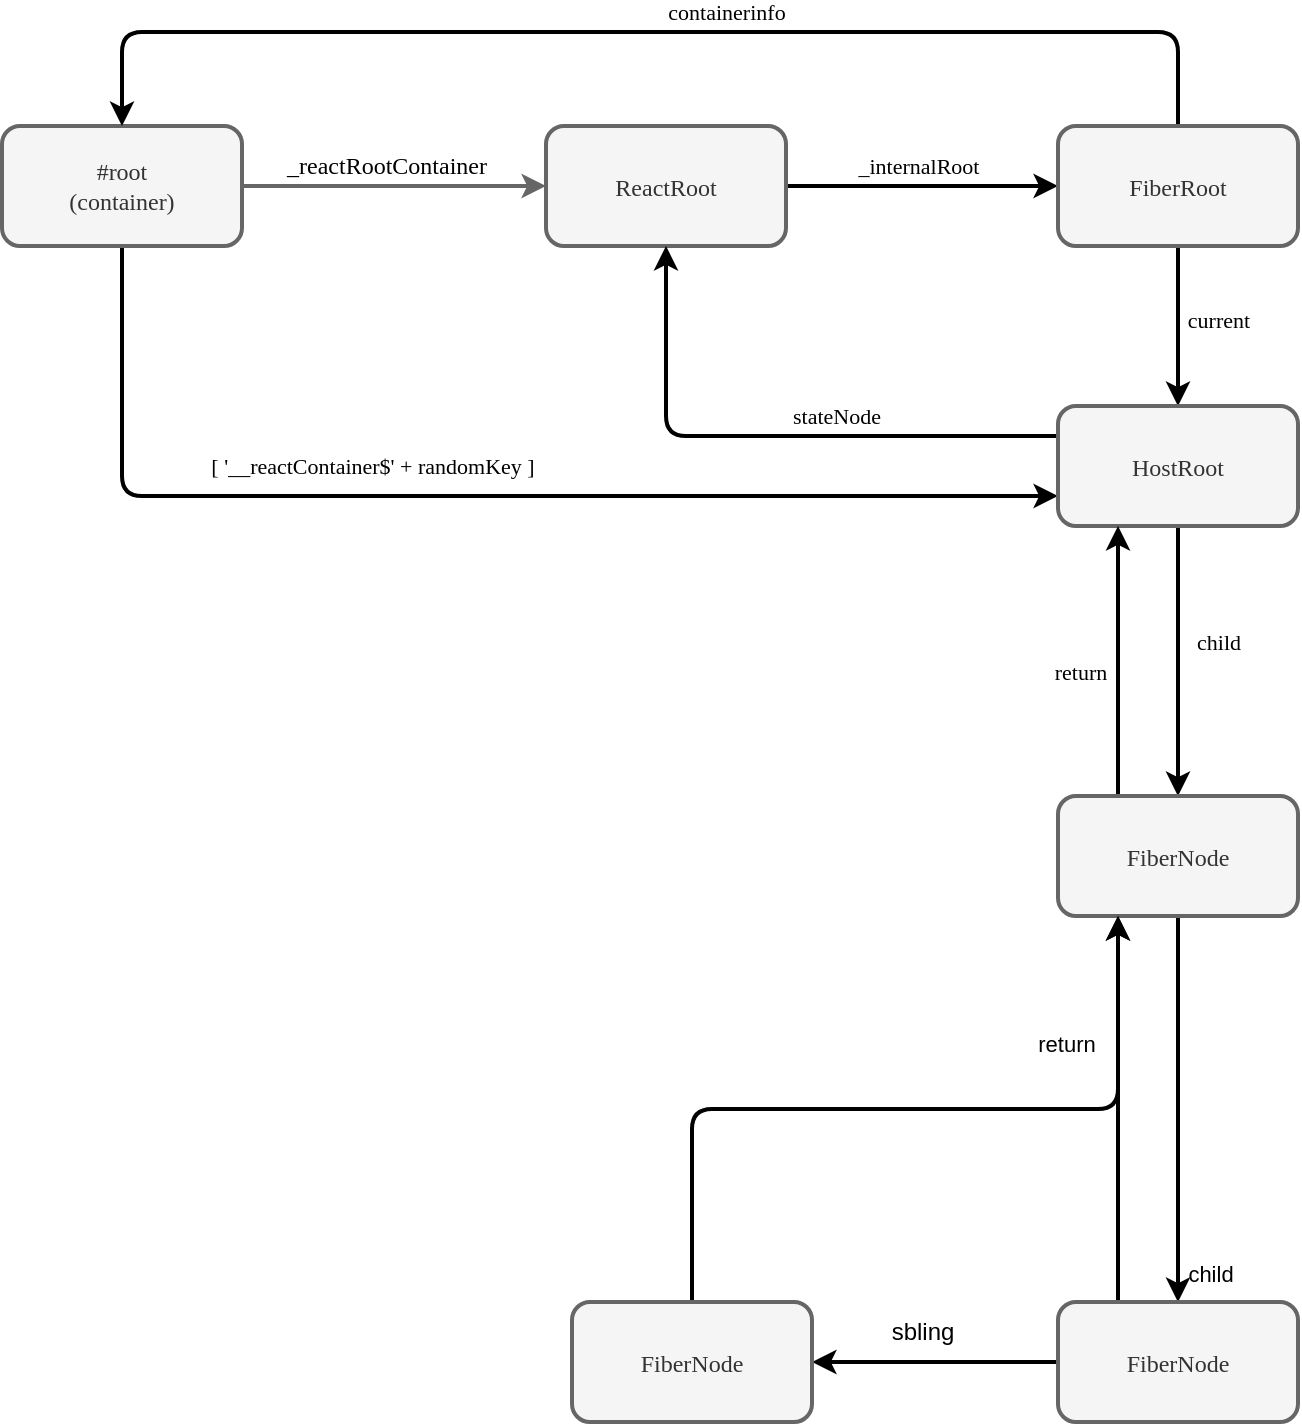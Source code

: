 <mxfile version="13.1.3" pages="3">
    <diagram id="6hGFLwfOUW9BJ-s0fimq" name="RenderTree">
        <mxGraphModel dx="1007" dy="702" grid="0" gridSize="10" guides="1" tooltips="1" connect="1" arrows="1" fold="1" page="0" pageScale="1" pageWidth="827" pageHeight="1169" background="#ffffff" math="0" shadow="0">
            <root>
                <mxCell id="0"/>
                <mxCell id="1" parent="0"/>
                <mxCell id="5" value="" style="edgeStyle=orthogonalEdgeStyle;rounded=1;orthogonalLoop=1;jettySize=auto;html=1;fillColor=#f5f5f5;strokeColor=#666666;strokeWidth=2;fontFamily=Comic Sans MS;" parent="1" source="2" target="3" edge="1">
                    <mxGeometry relative="1" as="geometry">
                        <mxPoint x="320" y="150" as="targetPoint"/>
                    </mxGeometry>
                </mxCell>
                <mxCell id="6" value="&lt;span style=&quot;font-size: 12px&quot;&gt;_reactRootContainer&lt;/span&gt;" style="edgeLabel;html=1;align=center;verticalAlign=middle;resizable=0;points=[];labelBackgroundColor=none;fontColor=#000000;fontFamily=Comic Sans MS;" parent="5" vertex="1" connectable="0">
                    <mxGeometry x="-0.05" y="-2" relative="1" as="geometry">
                        <mxPoint y="-12" as="offset"/>
                    </mxGeometry>
                </mxCell>
                <mxCell id="26" style="edgeStyle=orthogonalEdgeStyle;rounded=1;orthogonalLoop=1;jettySize=auto;html=1;exitX=0.5;exitY=1;exitDx=0;exitDy=0;entryX=0;entryY=0.75;entryDx=0;entryDy=0;strokeWidth=2;strokeColor=#000000;fontFamily=Comic Sans MS;" parent="1" source="2" target="17" edge="1">
                    <mxGeometry relative="1" as="geometry"/>
                </mxCell>
                <mxCell id="27" value="[ '__reactContainer$' + randomKey ]" style="edgeLabel;html=1;align=center;verticalAlign=middle;resizable=0;points=[];labelBackgroundColor=none;fontColor=#000000;fontFamily=Comic Sans MS;" parent="26" vertex="1" connectable="0">
                    <mxGeometry x="-0.279" y="2" relative="1" as="geometry">
                        <mxPoint x="36" y="-13" as="offset"/>
                    </mxGeometry>
                </mxCell>
                <mxCell id="2" value="#root&lt;br&gt;(container)" style="rounded=1;whiteSpace=wrap;html=1;strokeWidth=2;fillColor=#f5f5f5;strokeColor=#666666;fontColor=#333333;fontFamily=Comic Sans MS;" parent="1" vertex="1">
                    <mxGeometry x="-120" y="120" width="120" height="60" as="geometry"/>
                </mxCell>
                <mxCell id="9" value="" style="edgeStyle=orthogonalEdgeStyle;rounded=1;orthogonalLoop=1;jettySize=auto;html=1;strokeWidth=2;strokeColor=#000000;fontFamily=Comic Sans MS;" parent="1" source="3" target="8" edge="1">
                    <mxGeometry relative="1" as="geometry"/>
                </mxCell>
                <mxCell id="10" value="_internalRoot" style="edgeLabel;html=1;align=center;verticalAlign=middle;resizable=0;points=[];labelBackgroundColor=none;fontColor=#000000;fontFamily=Comic Sans MS;" parent="9" vertex="1" connectable="0">
                    <mxGeometry x="-0.11" y="-3" relative="1" as="geometry">
                        <mxPoint x="5" y="-13" as="offset"/>
                    </mxGeometry>
                </mxCell>
                <mxCell id="3" value="&lt;div style=&quot;line-height: 30px&quot;&gt;&lt;span&gt;ReactRoot&lt;/span&gt;&lt;br&gt;&lt;/div&gt;" style="rounded=1;whiteSpace=wrap;html=1;strokeWidth=2;fillColor=#f5f5f5;strokeColor=#666666;fontColor=#333333;fontFamily=Comic Sans MS;" parent="1" vertex="1">
                    <mxGeometry x="152" y="120" width="120" height="60" as="geometry"/>
                </mxCell>
                <mxCell id="14" value="" style="edgeStyle=orthogonalEdgeStyle;rounded=1;orthogonalLoop=1;jettySize=auto;html=1;entryX=0.5;entryY=0;entryDx=0;entryDy=0;exitX=0.5;exitY=0;exitDx=0;exitDy=0;strokeWidth=2;strokeColor=#000000;fontFamily=Comic Sans MS;" parent="1" source="8" target="2" edge="1">
                    <mxGeometry relative="1" as="geometry">
                        <mxPoint x="580" y="40" as="targetPoint"/>
                        <Array as="points">
                            <mxPoint x="468" y="73"/>
                            <mxPoint x="-60" y="73"/>
                        </Array>
                    </mxGeometry>
                </mxCell>
                <mxCell id="16" value="containerinfo" style="edgeLabel;html=1;align=center;verticalAlign=middle;resizable=0;points=[];labelBackgroundColor=none;fontColor=#000000;fontFamily=Comic Sans MS;" parent="14" vertex="1" connectable="0">
                    <mxGeometry x="-0.12" y="1" relative="1" as="geometry">
                        <mxPoint y="-11" as="offset"/>
                    </mxGeometry>
                </mxCell>
                <mxCell id="18" value="" style="edgeStyle=orthogonalEdgeStyle;rounded=1;orthogonalLoop=1;jettySize=auto;html=1;strokeWidth=2;strokeColor=#000000;fontFamily=Comic Sans MS;" parent="1" source="8" target="17" edge="1">
                    <mxGeometry relative="1" as="geometry"/>
                </mxCell>
                <mxCell id="19" value="current" style="edgeLabel;html=1;align=center;verticalAlign=middle;resizable=0;points=[];labelBackgroundColor=none;fontColor=#000000;fontFamily=Comic Sans MS;" parent="18" vertex="1" connectable="0">
                    <mxGeometry x="-0.075" y="1" relative="1" as="geometry">
                        <mxPoint x="19" as="offset"/>
                    </mxGeometry>
                </mxCell>
                <mxCell id="8" value="&lt;div style=&quot;line-height: 30px&quot;&gt;FiberRoot&lt;/div&gt;" style="rounded=1;whiteSpace=wrap;html=1;strokeWidth=2;fillColor=#f5f5f5;strokeColor=#666666;fontColor=#333333;fontFamily=Comic Sans MS;" parent="1" vertex="1">
                    <mxGeometry x="408" y="120" width="120" height="60" as="geometry"/>
                </mxCell>
                <mxCell id="21" style="edgeStyle=orthogonalEdgeStyle;rounded=1;orthogonalLoop=1;jettySize=auto;html=1;exitX=0;exitY=0.25;exitDx=0;exitDy=0;entryX=0.5;entryY=1;entryDx=0;entryDy=0;strokeWidth=2;strokeColor=#000000;fontFamily=Comic Sans MS;" parent="1" source="17" target="3" edge="1">
                    <mxGeometry relative="1" as="geometry"/>
                </mxCell>
                <mxCell id="22" value="stateNode" style="edgeLabel;html=1;align=center;verticalAlign=middle;resizable=0;points=[];labelBackgroundColor=none;fontColor=#000000;fontFamily=Comic Sans MS;" parent="21" vertex="1" connectable="0">
                    <mxGeometry x="-0.238" y="-2" relative="1" as="geometry">
                        <mxPoint y="-8" as="offset"/>
                    </mxGeometry>
                </mxCell>
                <mxCell id="24" value="" style="edgeStyle=orthogonalEdgeStyle;rounded=1;orthogonalLoop=1;jettySize=auto;html=1;strokeWidth=2;strokeColor=#000000;fontFamily=Comic Sans MS;" parent="1" source="17" target="23" edge="1">
                    <mxGeometry relative="1" as="geometry"/>
                </mxCell>
                <mxCell id="25" value="child" style="edgeLabel;html=1;align=center;verticalAlign=middle;resizable=0;points=[];labelBackgroundColor=none;fontColor=#000000;fontFamily=Comic Sans MS;" parent="24" vertex="1" connectable="0">
                    <mxGeometry x="-0.15" y="1" relative="1" as="geometry">
                        <mxPoint x="19" as="offset"/>
                    </mxGeometry>
                </mxCell>
                <mxCell id="17" value="&lt;div style=&quot;line-height: 30px&quot;&gt;HostRoot&lt;/div&gt;" style="rounded=1;whiteSpace=wrap;html=1;strokeWidth=2;fillColor=#f5f5f5;strokeColor=#666666;fontColor=#333333;fontFamily=Comic Sans MS;" parent="1" vertex="1">
                    <mxGeometry x="408" y="260" width="120" height="60" as="geometry"/>
                </mxCell>
                <mxCell id="33" value="return" style="edgeStyle=orthogonalEdgeStyle;orthogonalLoop=1;jettySize=auto;html=1;exitX=0.25;exitY=0;exitDx=0;exitDy=0;entryX=0.25;entryY=1;entryDx=0;entryDy=0;fontFamily=Comic Sans MS;strokeColor=#000000;fontColor=#000000;fillColor=none;gradientColor=none;labelBackgroundColor=none;strokeWidth=2;" parent="1" source="23" target="17" edge="1">
                    <mxGeometry x="-0.075" y="19" relative="1" as="geometry">
                        <mxPoint as="offset"/>
                    </mxGeometry>
                </mxCell>
                <mxCell id="50" style="edgeStyle=orthogonalEdgeStyle;rounded=1;orthogonalLoop=1;jettySize=auto;html=1;exitX=0.5;exitY=1;exitDx=0;exitDy=0;entryX=0.5;entryY=0;entryDx=0;entryDy=0;strokeColor=#000000;strokeWidth=2;fontColor=#000000;" parent="1" source="23" target="49" edge="1">
                    <mxGeometry relative="1" as="geometry"/>
                </mxCell>
                <mxCell id="51" value="child" style="edgeLabel;html=1;align=center;verticalAlign=middle;resizable=0;points=[];fontColor=#000000;labelBackgroundColor=none;" parent="50" vertex="1" connectable="0">
                    <mxGeometry x="0.308" y="-1" relative="1" as="geometry">
                        <mxPoint x="17" y="52.41" as="offset"/>
                    </mxGeometry>
                </mxCell>
                <mxCell id="23" value="&lt;div style=&quot;line-height: 30px&quot;&gt;FiberNode&lt;/div&gt;" style="rounded=1;whiteSpace=wrap;html=1;strokeWidth=2;fillColor=#f5f5f5;strokeColor=#666666;fontColor=#333333;fontFamily=Comic Sans MS;" parent="1" vertex="1">
                    <mxGeometry x="408" y="455" width="120" height="60" as="geometry"/>
                </mxCell>
                <mxCell id="52" style="edgeStyle=orthogonalEdgeStyle;rounded=1;orthogonalLoop=1;jettySize=auto;html=1;exitX=0.25;exitY=0;exitDx=0;exitDy=0;entryX=0.25;entryY=1;entryDx=0;entryDy=0;strokeColor=#000000;strokeWidth=2;fontColor=#000000;" parent="1" source="49" target="23" edge="1">
                    <mxGeometry relative="1" as="geometry"/>
                </mxCell>
                <mxCell id="53" value="&lt;span style=&quot;background-color: rgb(255 , 255 , 255)&quot;&gt;return&lt;/span&gt;" style="edgeLabel;html=1;align=center;verticalAlign=middle;resizable=0;points=[];fontColor=#000000;" parent="52" vertex="1" connectable="0">
                    <mxGeometry x="-0.12" y="2" relative="1" as="geometry">
                        <mxPoint x="-24" y="-44.29" as="offset"/>
                    </mxGeometry>
                </mxCell>
                <mxCell id="55" value="" style="edgeStyle=orthogonalEdgeStyle;rounded=1;orthogonalLoop=1;jettySize=auto;html=1;strokeColor=#000000;strokeWidth=2;fontColor=#000000;" parent="1" source="49" target="54" edge="1">
                    <mxGeometry relative="1" as="geometry"/>
                </mxCell>
                <mxCell id="49" value="&lt;div style=&quot;line-height: 30px&quot;&gt;FiberNode&lt;/div&gt;" style="rounded=1;whiteSpace=wrap;html=1;strokeWidth=2;fillColor=#f5f5f5;strokeColor=#666666;fontColor=#333333;fontFamily=Comic Sans MS;" parent="1" vertex="1">
                    <mxGeometry x="408" y="708" width="120" height="60" as="geometry"/>
                </mxCell>
                <mxCell id="4NaioDf9YOaBLqnRRTNc-61" style="edgeStyle=orthogonalEdgeStyle;rounded=1;orthogonalLoop=1;jettySize=auto;html=1;exitX=0.5;exitY=0;exitDx=0;exitDy=0;entryX=0.25;entryY=1;entryDx=0;entryDy=0;strokeColor=#000000;strokeWidth=2;fontColor=#000000;" parent="1" source="54" target="23" edge="1">
                    <mxGeometry relative="1" as="geometry"/>
                </mxCell>
                <mxCell id="54" value="&lt;div style=&quot;line-height: 30px&quot;&gt;FiberNode&lt;/div&gt;" style="rounded=1;whiteSpace=wrap;html=1;strokeWidth=2;fillColor=#f5f5f5;strokeColor=#666666;fontColor=#333333;fontFamily=Comic Sans MS;" parent="1" vertex="1">
                    <mxGeometry x="165" y="708" width="120" height="60" as="geometry"/>
                </mxCell>
                <mxCell id="57" value="sbling" style="text;html=1;align=center;verticalAlign=middle;resizable=0;points=[];autosize=1;fontColor=#000000;" parent="1" vertex="1">
                    <mxGeometry x="319" y="714" width="41" height="18" as="geometry"/>
                </mxCell>
            </root>
        </mxGraphModel>
    </diagram>
    <diagram id="0tY4MHHX2nLIpk0cgm83" name="FiberNode">
        <mxGraphModel dx="607" dy="702" grid="0" gridSize="10" guides="1" tooltips="1" connect="1" arrows="1" fold="1" page="1" pageScale="1" pageWidth="827" pageHeight="1169" background="#ffffff" math="0" shadow="0">
            <root>
                <mxCell id="LTrPtRoPb31OrSVYZwRd-0"/>
                <mxCell id="LTrPtRoPb31OrSVYZwRd-1" parent="LTrPtRoPb31OrSVYZwRd-0"/>
                <mxCell id="1Sfmo3MfynGNBdfbKKN7-1" value="" style="edgeStyle=orthogonalEdgeStyle;rounded=1;orthogonalLoop=1;jettySize=auto;html=1;fontFamily=Comic Sans MS;strokeColor=#000000;strokeWidth=2;exitX=1;exitY=0.75;exitDx=0;exitDy=0;entryX=0;entryY=0.75;entryDx=0;entryDy=0;" parent="LTrPtRoPb31OrSVYZwRd-1" source="1Sfmo3MfynGNBdfbKKN7-10" target="1Sfmo3MfynGNBdfbKKN7-20" edge="1">
                    <mxGeometry relative="1" as="geometry"/>
                </mxCell>
                <mxCell id="1Sfmo3MfynGNBdfbKKN7-2" value="stateNode" style="edgeLabel;html=1;align=center;verticalAlign=middle;resizable=0;points=[];fontFamily=Comic Sans MS;fontColor=#000000;labelBackgroundColor=none;" parent="1Sfmo3MfynGNBdfbKKN7-1" vertex="1" connectable="0">
                    <mxGeometry x="-0.03" y="2" relative="1" as="geometry">
                        <mxPoint y="-8" as="offset"/>
                    </mxGeometry>
                </mxCell>
                <mxCell id="1Sfmo3MfynGNBdfbKKN7-3" value="type" style="edgeStyle=orthogonalEdgeStyle;orthogonalLoop=1;jettySize=auto;html=1;labelBackgroundColor=none;strokeColor=#000000;strokeWidth=2;fontFamily=Comic Sans MS;fontColor=#000000;entryX=1;entryY=0.5;entryDx=0;entryDy=0;" parent="LTrPtRoPb31OrSVYZwRd-1" source="1Sfmo3MfynGNBdfbKKN7-10" target="1Sfmo3MfynGNBdfbKKN7-16" edge="1">
                    <mxGeometry x="0.637" y="-12" relative="1" as="geometry">
                        <Array as="points">
                            <mxPoint x="468" y="531"/>
                        </Array>
                        <mxPoint x="-1" as="offset"/>
                    </mxGeometry>
                </mxCell>
                <mxCell id="1Sfmo3MfynGNBdfbKKN7-4" value="" style="edgeStyle=orthogonalEdgeStyle;rounded=1;orthogonalLoop=1;jettySize=auto;html=1;strokeColor=#000000;strokeWidth=2;exitX=1;exitY=0.75;exitDx=0;exitDy=0;" parent="LTrPtRoPb31OrSVYZwRd-1" source="1Sfmo3MfynGNBdfbKKN7-10" target="1Sfmo3MfynGNBdfbKKN7-15" edge="1">
                    <mxGeometry relative="1" as="geometry">
                        <Array as="points">
                            <mxPoint x="562" y="445"/>
                            <mxPoint x="562" y="611"/>
                        </Array>
                    </mxGeometry>
                </mxCell>
                <mxCell id="1Sfmo3MfynGNBdfbKKN7-5" value="memizedState" style="edgeLabel;html=1;align=center;verticalAlign=middle;resizable=0;points=[];fontColor=#000000;labelBackgroundColor=none;" parent="1Sfmo3MfynGNBdfbKKN7-4" vertex="1" connectable="0">
                    <mxGeometry x="-0.286" y="60" relative="1" as="geometry">
                        <mxPoint y="-7" as="offset"/>
                    </mxGeometry>
                </mxCell>
                <mxCell id="1Sfmo3MfynGNBdfbKKN7-6" value="" style="edgeStyle=orthogonalEdgeStyle;rounded=1;orthogonalLoop=1;jettySize=auto;html=1;strokeColor=#000000;strokeWidth=2;fontColor=#000000;entryX=1;entryY=0.25;entryDx=0;entryDy=0;exitX=0;exitY=0.25;exitDx=0;exitDy=0;" parent="LTrPtRoPb31OrSVYZwRd-1" source="1Sfmo3MfynGNBdfbKKN7-10" target="1Sfmo3MfynGNBdfbKKN7-14" edge="1">
                    <mxGeometry relative="1" as="geometry"/>
                </mxCell>
                <mxCell id="1Sfmo3MfynGNBdfbKKN7-7" value="alternate" style="edgeLabel;html=1;align=center;verticalAlign=middle;resizable=0;points=[];fontColor=#000000;labelBackgroundColor=none;" parent="1Sfmo3MfynGNBdfbKKN7-6" vertex="1" connectable="0">
                    <mxGeometry x="0.04" relative="1" as="geometry">
                        <mxPoint y="-14" as="offset"/>
                    </mxGeometry>
                </mxCell>
                <mxCell id="1Sfmo3MfynGNBdfbKKN7-8" style="edgeStyle=orthogonalEdgeStyle;rounded=1;orthogonalLoop=1;jettySize=auto;html=1;exitX=1;exitY=0.75;exitDx=0;exitDy=0;entryX=0;entryY=0.5;entryDx=0;entryDy=0;strokeColor=#000000;strokeWidth=2;fontColor=#000000;" parent="LTrPtRoPb31OrSVYZwRd-1" source="1Sfmo3MfynGNBdfbKKN7-10" target="1Sfmo3MfynGNBdfbKKN7-22" edge="1">
                    <mxGeometry relative="1" as="geometry">
                        <Array as="points">
                            <mxPoint x="563" y="445"/>
                            <mxPoint x="563" y="521"/>
                        </Array>
                    </mxGeometry>
                </mxCell>
                <mxCell id="1Sfmo3MfynGNBdfbKKN7-9" value="&lt;span style=&quot;background-color: rgb(255 , 255 , 255)&quot;&gt;tag&lt;/span&gt;" style="edgeLabel;html=1;align=center;verticalAlign=middle;resizable=0;points=[];fontColor=#000000;" parent="1Sfmo3MfynGNBdfbKKN7-8" vertex="1" connectable="0">
                    <mxGeometry x="0.185" y="3" relative="1" as="geometry">
                        <mxPoint y="-8" as="offset"/>
                    </mxGeometry>
                </mxCell>
                <mxCell id="1Sfmo3MfynGNBdfbKKN7-49" style="edgeStyle=orthogonalEdgeStyle;rounded=1;orthogonalLoop=1;jettySize=auto;html=1;exitX=0.75;exitY=0;exitDx=0;exitDy=0;entryX=0.75;entryY=1;entryDx=0;entryDy=0;strokeColor=#000000;strokeWidth=2;fontColor=#000000;" parent="LTrPtRoPb31OrSVYZwRd-1" source="1Sfmo3MfynGNBdfbKKN7-10" target="1Sfmo3MfynGNBdfbKKN7-46" edge="1">
                    <mxGeometry relative="1" as="geometry"/>
                </mxCell>
                <mxCell id="1Sfmo3MfynGNBdfbKKN7-50" value="return" style="edgeLabel;html=1;align=center;verticalAlign=middle;resizable=0;points=[];fontColor=#000000;labelBackgroundColor=none;" parent="1Sfmo3MfynGNBdfbKKN7-49" vertex="1" connectable="0">
                    <mxGeometry x="0.143" relative="1" as="geometry">
                        <mxPoint x="19" y="-51" as="offset"/>
                    </mxGeometry>
                </mxCell>
                <mxCell id="1Sfmo3MfynGNBdfbKKN7-10" value="&lt;div style=&quot;line-height: 30px&quot;&gt;FiberNode&lt;/div&gt;" style="rounded=1;whiteSpace=wrap;html=1;strokeWidth=2;fillColor=#f5f5f5;strokeColor=#666666;fontColor=#333333;fontFamily=Comic Sans MS;" parent="LTrPtRoPb31OrSVYZwRd-1" vertex="1">
                    <mxGeometry x="408" y="400" width="120" height="60" as="geometry"/>
                </mxCell>
                <mxCell id="1Sfmo3MfynGNBdfbKKN7-11" value="&lt;span style=&quot;background-color: rgb(255 , 255 , 255)&quot;&gt;alternate&lt;/span&gt;" style="edgeStyle=orthogonalEdgeStyle;rounded=1;orthogonalLoop=1;jettySize=auto;html=1;exitX=1;exitY=0.75;exitDx=0;exitDy=0;entryX=0;entryY=0.75;entryDx=0;entryDy=0;strokeColor=#000000;strokeWidth=2;fontColor=#000000;" parent="LTrPtRoPb31OrSVYZwRd-1" source="1Sfmo3MfynGNBdfbKKN7-14" target="1Sfmo3MfynGNBdfbKKN7-10" edge="1">
                    <mxGeometry x="-0.006" y="-15" relative="1" as="geometry">
                        <mxPoint as="offset"/>
                    </mxGeometry>
                </mxCell>
                <mxCell id="1Sfmo3MfynGNBdfbKKN7-12" style="edgeStyle=orthogonalEdgeStyle;rounded=1;orthogonalLoop=1;jettySize=auto;html=1;exitX=0.75;exitY=1;exitDx=0;exitDy=0;entryX=0;entryY=0.5;entryDx=0;entryDy=0;strokeColor=#000000;strokeWidth=2;fontColor=#000000;" parent="LTrPtRoPb31OrSVYZwRd-1" source="1Sfmo3MfynGNBdfbKKN7-14" target="1Sfmo3MfynGNBdfbKKN7-16" edge="1">
                    <mxGeometry relative="1" as="geometry"/>
                </mxCell>
                <mxCell id="1Sfmo3MfynGNBdfbKKN7-13" value="type" style="edgeLabel;html=1;align=center;verticalAlign=middle;resizable=0;points=[];fontColor=#000000;labelBackgroundColor=none;" parent="1Sfmo3MfynGNBdfbKKN7-12" vertex="1" connectable="0">
                    <mxGeometry x="-0.584" y="4" relative="1" as="geometry">
                        <mxPoint x="9.02" y="1.47" as="offset"/>
                    </mxGeometry>
                </mxCell>
                <mxCell id="1Sfmo3MfynGNBdfbKKN7-14" value="&lt;div style=&quot;line-height: 30px&quot;&gt;FiberNode&lt;/div&gt;" style="rounded=1;whiteSpace=wrap;html=1;strokeWidth=2;fillColor=#f5f5f5;strokeColor=#666666;fontColor=#333333;fontFamily=Comic Sans MS;" parent="LTrPtRoPb31OrSVYZwRd-1" vertex="1">
                    <mxGeometry x="113" y="400" width="120" height="60" as="geometry"/>
                </mxCell>
                <mxCell id="1Sfmo3MfynGNBdfbKKN7-15" value="&lt;div style=&quot;line-height: 30px&quot;&gt;state&lt;/div&gt;" style="rounded=1;whiteSpace=wrap;html=1;strokeWidth=2;fillColor=#f5f5f5;strokeColor=#666666;fontColor=#333333;fontFamily=Comic Sans MS;" parent="LTrPtRoPb31OrSVYZwRd-1" vertex="1">
                    <mxGeometry x="726" y="581" width="120" height="60" as="geometry"/>
                </mxCell>
                <mxCell id="1Sfmo3MfynGNBdfbKKN7-16" value="&lt;div style=&quot;line-height: 30px&quot;&gt;f App()&lt;/div&gt;" style="rounded=1;whiteSpace=wrap;html=1;strokeWidth=2;fillColor=#f5f5f5;strokeColor=#666666;fontColor=#333333;fontFamily=Comic Sans MS;" parent="LTrPtRoPb31OrSVYZwRd-1" vertex="1">
                    <mxGeometry x="243" y="501" width="120" height="60" as="geometry"/>
                </mxCell>
                <mxCell id="1Sfmo3MfynGNBdfbKKN7-17" value="&lt;div style=&quot;color: rgb(0 , 0 , 0) ; background-color: rgb(255 , 255 , 255) ; font-size: 12px ; line-height: 30px&quot;&gt;_reactInternalFiber&lt;/div&gt;" style="edgeStyle=orthogonalEdgeStyle;rounded=1;orthogonalLoop=1;jettySize=auto;html=1;exitX=0;exitY=0.25;exitDx=0;exitDy=0;entryX=1;entryY=0.25;entryDx=0;entryDy=0;fontFamily=Comic Sans MS;strokeColor=#000000;strokeWidth=2;" parent="LTrPtRoPb31OrSVYZwRd-1" source="1Sfmo3MfynGNBdfbKKN7-20" target="1Sfmo3MfynGNBdfbKKN7-10" edge="1">
                    <mxGeometry x="0.02" y="-22" relative="1" as="geometry">
                        <Array as="points">
                            <mxPoint x="624" y="415"/>
                            <mxPoint x="624" y="415"/>
                        </Array>
                        <mxPoint as="offset"/>
                    </mxGeometry>
                </mxCell>
                <mxCell id="1Sfmo3MfynGNBdfbKKN7-18" value="&lt;font color=&quot;#000000&quot; style=&quot;background-color: rgb(255 , 255 , 255)&quot;&gt;updater&lt;/font&gt;" style="edgeStyle=orthogonalEdgeStyle;rounded=1;orthogonalLoop=1;jettySize=auto;html=1;strokeColor=#000000;strokeWidth=2;labelBackgroundColor=#2a2a2a;fontColor=#f0f0f0;fontFamily=Comic Sans MS;" parent="LTrPtRoPb31OrSVYZwRd-1" source="1Sfmo3MfynGNBdfbKKN7-20" target="1Sfmo3MfynGNBdfbKKN7-21" edge="1">
                    <mxGeometry x="0.025" y="18" relative="1" as="geometry">
                        <mxPoint as="offset"/>
                    </mxGeometry>
                </mxCell>
                <mxCell id="1Sfmo3MfynGNBdfbKKN7-19" value="&lt;font color=&quot;#0a0a0a&quot; style=&quot;background-color: rgb(255 , 255 , 255)&quot;&gt;state&lt;/font&gt;" style="edgeStyle=orthogonalEdgeStyle;rounded=1;orthogonalLoop=1;jettySize=auto;html=1;exitX=1;exitY=0.75;exitDx=0;exitDy=0;entryX=1;entryY=0.5;entryDx=0;entryDy=0;strokeColor=#000000;strokeWidth=2;" parent="LTrPtRoPb31OrSVYZwRd-1" source="1Sfmo3MfynGNBdfbKKN7-20" target="1Sfmo3MfynGNBdfbKKN7-15" edge="1">
                    <mxGeometry x="-0.005" y="21" relative="1" as="geometry">
                        <mxPoint as="offset"/>
                    </mxGeometry>
                </mxCell>
                <mxCell id="1Sfmo3MfynGNBdfbKKN7-20" value="&lt;div style=&quot;line-height: 30px&quot;&gt;instance&lt;/div&gt;&lt;div style=&quot;line-height: 30px&quot;&gt;&amp;lt;App /&amp;gt;&lt;/div&gt;" style="rounded=1;whiteSpace=wrap;html=1;strokeWidth=2;fillColor=#f5f5f5;strokeColor=#666666;fontColor=#333333;fontFamily=Comic Sans MS;" parent="LTrPtRoPb31OrSVYZwRd-1" vertex="1">
                    <mxGeometry x="723" y="400" width="120" height="60" as="geometry"/>
                </mxCell>
                <mxCell id="1Sfmo3MfynGNBdfbKKN7-21" value="&lt;div style=&quot;line-height: 30px&quot;&gt;Updater&lt;/div&gt;" style="rounded=1;whiteSpace=wrap;html=1;strokeWidth=2;fillColor=#f5f5f5;strokeColor=#666666;fontColor=#333333;fontFamily=Comic Sans MS;" parent="LTrPtRoPb31OrSVYZwRd-1" vertex="1">
                    <mxGeometry x="923" y="400" width="120" height="60" as="geometry"/>
                </mxCell>
                <mxCell id="1Sfmo3MfynGNBdfbKKN7-22" value="&lt;div style=&quot;line-height: 30px&quot;&gt;ClassComponent&lt;/div&gt;" style="rounded=1;whiteSpace=wrap;html=1;strokeWidth=2;fillColor=#f5f5f5;strokeColor=#666666;fontColor=#333333;fontFamily=Comic Sans MS;" parent="LTrPtRoPb31OrSVYZwRd-1" vertex="1">
                    <mxGeometry x="726" y="491" width="120" height="60" as="geometry"/>
                </mxCell>
                <mxCell id="1Sfmo3MfynGNBdfbKKN7-47" style="edgeStyle=orthogonalEdgeStyle;rounded=1;orthogonalLoop=1;jettySize=auto;html=1;exitX=0.25;exitY=1;exitDx=0;exitDy=0;entryX=0.25;entryY=0;entryDx=0;entryDy=0;strokeColor=#000000;strokeWidth=2;fontColor=#000000;" parent="LTrPtRoPb31OrSVYZwRd-1" source="1Sfmo3MfynGNBdfbKKN7-46" target="1Sfmo3MfynGNBdfbKKN7-10" edge="1">
                    <mxGeometry relative="1" as="geometry"/>
                </mxCell>
                <mxCell id="1Sfmo3MfynGNBdfbKKN7-48" value="child" style="edgeLabel;html=1;align=center;verticalAlign=middle;resizable=0;points=[];fontColor=#000000;labelBackgroundColor=none;" parent="1Sfmo3MfynGNBdfbKKN7-47" vertex="1" connectable="0">
                    <mxGeometry x="0.163" y="3" relative="1" as="geometry">
                        <mxPoint x="-23" y="-82" as="offset"/>
                    </mxGeometry>
                </mxCell>
                <mxCell id="1Sfmo3MfynGNBdfbKKN7-46" value="&lt;div style=&quot;line-height: 30px&quot;&gt;ParentFiberNode&lt;/div&gt;" style="rounded=1;whiteSpace=wrap;html=1;strokeWidth=2;fillColor=#f5f5f5;strokeColor=#666666;fontColor=#333333;fontFamily=Comic Sans MS;" parent="LTrPtRoPb31OrSVYZwRd-1" vertex="1">
                    <mxGeometry x="408" y="137" width="120" height="60" as="geometry"/>
                </mxCell>
            </root>
        </mxGraphModel>
    </diagram>
    <diagram id="E5jdHJmEHPLcO13bnutm" name="ReactElement">
        &#xa;
        <mxGraphModel dx="591" dy="702" grid="0" gridSize="10" guides="1" tooltips="1" connect="1" arrows="1" fold="1" page="1" pageScale="1" pageWidth="827" pageHeight="1169" background="#ffffff" math="0" shadow="0">
            &#xa;
            <root>
                &#xa;
                <mxCell id="SnhceXNjEA-tPJZEBr9s-0"/>
                &#xa;
                <mxCell id="SnhceXNjEA-tPJZEBr9s-1" parent="SnhceXNjEA-tPJZEBr9s-0"/>
                &#xa;
                <mxCell id="3sjhzOBsJVSengmoTAmo-1" value="&lt;span style=&quot;font-family: &amp;#34;comic sans ms&amp;#34; ; font-size: 12px ; background-color: rgb(255 , 255 , 255)&quot;&gt;&lt;font color=&quot;#000000&quot;&gt;$$typeof&lt;/font&gt;&lt;/span&gt;" style="edgeStyle=orthogonalEdgeStyle;rounded=0;orthogonalLoop=1;jettySize=auto;html=1;strokeWidth=2;strokeColor=#000000;" edge="1" parent="SnhceXNjEA-tPJZEBr9s-1" source="SnhceXNjEA-tPJZEBr9s-2" target="3sjhzOBsJVSengmoTAmo-0">
                    &#xa;
                    <mxGeometry x="-0.015" y="15" relative="1" as="geometry">
                        &#xa;
                        <mxPoint x="1" as="offset"/>
                        &#xa;
                    </mxGeometry>
                    &#xa;
                </mxCell>
                &#xa;
                <mxCell id="3sjhzOBsJVSengmoTAmo-3" style="edgeStyle=orthogonalEdgeStyle;rounded=1;orthogonalLoop=1;jettySize=auto;html=1;exitX=1;exitY=0.5;exitDx=0;exitDy=0;entryX=0;entryY=0.5;entryDx=0;entryDy=0;strokeColor=#000000;strokeWidth=2;" edge="1" parent="SnhceXNjEA-tPJZEBr9s-1" source="SnhceXNjEA-tPJZEBr9s-2" target="3sjhzOBsJVSengmoTAmo-2">
                    &#xa;
                    <mxGeometry relative="1" as="geometry">
                        &#xa;
                        <Array as="points">
                            &#xa;
                            <mxPoint x="226" y="140"/>
                            &#xa;
                            <mxPoint x="226" y="236"/>
                            &#xa;
                        </Array>
                        &#xa;
                    </mxGeometry>
                    &#xa;
                </mxCell>
                &#xa;
                <mxCell id="3sjhzOBsJVSengmoTAmo-4" value="type" style="edgeLabel;html=1;align=center;verticalAlign=middle;resizable=0;points=[];labelBackgroundColor=none;fontColor=#000000;" vertex="1" connectable="0" parent="3sjhzOBsJVSengmoTAmo-3">
                    &#xa;
                    <mxGeometry x="0.315" y="2" relative="1" as="geometry">
                        &#xa;
                        <mxPoint x="-18" y="-11" as="offset"/>
                        &#xa;
                    </mxGeometry>
                    &#xa;
                </mxCell>
                &#xa;
                <mxCell id="3sjhzOBsJVSengmoTAmo-6" style="edgeStyle=orthogonalEdgeStyle;rounded=1;orthogonalLoop=1;jettySize=auto;html=1;exitX=1;exitY=0.5;exitDx=0;exitDy=0;entryX=0;entryY=0.5;entryDx=0;entryDy=0;strokeColor=#000000;strokeWidth=2;fontColor=#000000;" edge="1" parent="SnhceXNjEA-tPJZEBr9s-1" source="SnhceXNjEA-tPJZEBr9s-2" target="3sjhzOBsJVSengmoTAmo-5">
                    &#xa;
                    <mxGeometry relative="1" as="geometry">
                        &#xa;
                        <Array as="points">
                            &#xa;
                            <mxPoint x="226" y="140"/>
                            &#xa;
                            <mxPoint x="226" y="332"/>
                            &#xa;
                        </Array>
                        &#xa;
                    </mxGeometry>
                    &#xa;
                </mxCell>
                &#xa;
                <mxCell id="3sjhzOBsJVSengmoTAmo-7" value="key" style="edgeLabel;html=1;align=center;verticalAlign=middle;resizable=0;points=[];fontColor=#000000;labelBackgroundColor=none;" vertex="1" connectable="0" parent="3sjhzOBsJVSengmoTAmo-6">
                    &#xa;
                    <mxGeometry x="0.434" relative="1" as="geometry">
                        &#xa;
                        <mxPoint x="-10" y="-13" as="offset"/>
                        &#xa;
                    </mxGeometry>
                    &#xa;
                </mxCell>
                &#xa;
                <mxCell id="3sjhzOBsJVSengmoTAmo-9" style="edgeStyle=orthogonalEdgeStyle;rounded=1;orthogonalLoop=1;jettySize=auto;html=1;exitX=1;exitY=0.5;exitDx=0;exitDy=0;entryX=0;entryY=0.5;entryDx=0;entryDy=0;strokeColor=#000000;strokeWidth=2;fontColor=#000000;" edge="1" parent="SnhceXNjEA-tPJZEBr9s-1" source="SnhceXNjEA-tPJZEBr9s-2" target="3sjhzOBsJVSengmoTAmo-8">
                    &#xa;
                    <mxGeometry relative="1" as="geometry">
                        &#xa;
                        <Array as="points">
                            &#xa;
                            <mxPoint x="226" y="140"/>
                            &#xa;
                            <mxPoint x="226" y="444"/>
                            &#xa;
                        </Array>
                        &#xa;
                    </mxGeometry>
                    &#xa;
                </mxCell>
                &#xa;
                <mxCell id="3sjhzOBsJVSengmoTAmo-10" value="props" style="edgeLabel;html=1;align=center;verticalAlign=middle;resizable=0;points=[];fontColor=#000000;labelBackgroundColor=none;" vertex="1" connectable="0" parent="3sjhzOBsJVSengmoTAmo-9">
                    &#xa;
                    <mxGeometry x="0.563" relative="1" as="geometry">
                        &#xa;
                        <mxPoint x="-3" y="-15" as="offset"/>
                        &#xa;
                    </mxGeometry>
                    &#xa;
                </mxCell>
                &#xa;
                <mxCell id="SnhceXNjEA-tPJZEBr9s-2" value="&lt;div style=&quot;line-height: 30px&quot;&gt;ReactElement&lt;/div&gt;" style="rounded=1;whiteSpace=wrap;html=1;strokeWidth=2;fillColor=#f5f5f5;strokeColor=#666666;fontColor=#333333;fontFamily=Comic Sans MS;" vertex="1" parent="SnhceXNjEA-tPJZEBr9s-1">
                    &#xa;
                    <mxGeometry x="86" y="110" width="120" height="60" as="geometry"/>
                    &#xa;
                </mxCell>
                &#xa;
                <mxCell id="3sjhzOBsJVSengmoTAmo-0" value="&lt;div style=&quot;line-height: 30px&quot;&gt;&lt;div style=&quot;line-height: 30px&quot;&gt;&lt;font color=&quot;#000000&quot;&gt;REACT_ELEMENT_TYPE&lt;/font&gt;&lt;/div&gt;&lt;/div&gt;" style="rounded=1;whiteSpace=wrap;html=1;strokeWidth=2;fillColor=#f5f5f5;strokeColor=#666666;fontColor=#333333;fontFamily=Comic Sans MS;" vertex="1" parent="SnhceXNjEA-tPJZEBr9s-1">
                    &#xa;
                    <mxGeometry x="364" y="110" width="166" height="60" as="geometry"/>
                    &#xa;
                </mxCell>
                &#xa;
                <mxCell id="3sjhzOBsJVSengmoTAmo-2" value="&lt;div style=&quot;line-height: 30px&quot;&gt;f() / &quot;div&quot; / ...&lt;/div&gt;" style="rounded=1;whiteSpace=wrap;html=1;strokeWidth=2;fillColor=#f5f5f5;strokeColor=#666666;fontColor=#333333;fontFamily=Comic Sans MS;" vertex="1" parent="SnhceXNjEA-tPJZEBr9s-1">
                    &#xa;
                    <mxGeometry x="364" y="206" width="120" height="60" as="geometry"/>
                    &#xa;
                </mxCell>
                &#xa;
                <mxCell id="3sjhzOBsJVSengmoTAmo-5" value="&lt;div style=&quot;line-height: 30px&quot;&gt;string&lt;/div&gt;" style="rounded=1;whiteSpace=wrap;html=1;strokeWidth=2;fillColor=#f5f5f5;strokeColor=#666666;fontColor=#333333;fontFamily=Comic Sans MS;" vertex="1" parent="SnhceXNjEA-tPJZEBr9s-1">
                    &#xa;
                    <mxGeometry x="364" y="302" width="120" height="60" as="geometry"/>
                    &#xa;
                </mxCell>
                &#xa;
                <mxCell id="3sjhzOBsJVSengmoTAmo-8" value="&lt;div style=&quot;line-height: 30px&quot;&gt;{&amp;nbsp; }&lt;/div&gt;" style="rounded=1;whiteSpace=wrap;html=1;strokeWidth=2;fillColor=#f5f5f5;strokeColor=#666666;fontColor=#333333;fontFamily=Comic Sans MS;" vertex="1" parent="SnhceXNjEA-tPJZEBr9s-1">
                    &#xa;
                    <mxGeometry x="364" y="414" width="120" height="60" as="geometry"/>
                    &#xa;
                </mxCell>
                &#xa;
            </root>
            &#xa;
        </mxGraphModel>
        &#xa;
    </diagram>
</mxfile>
